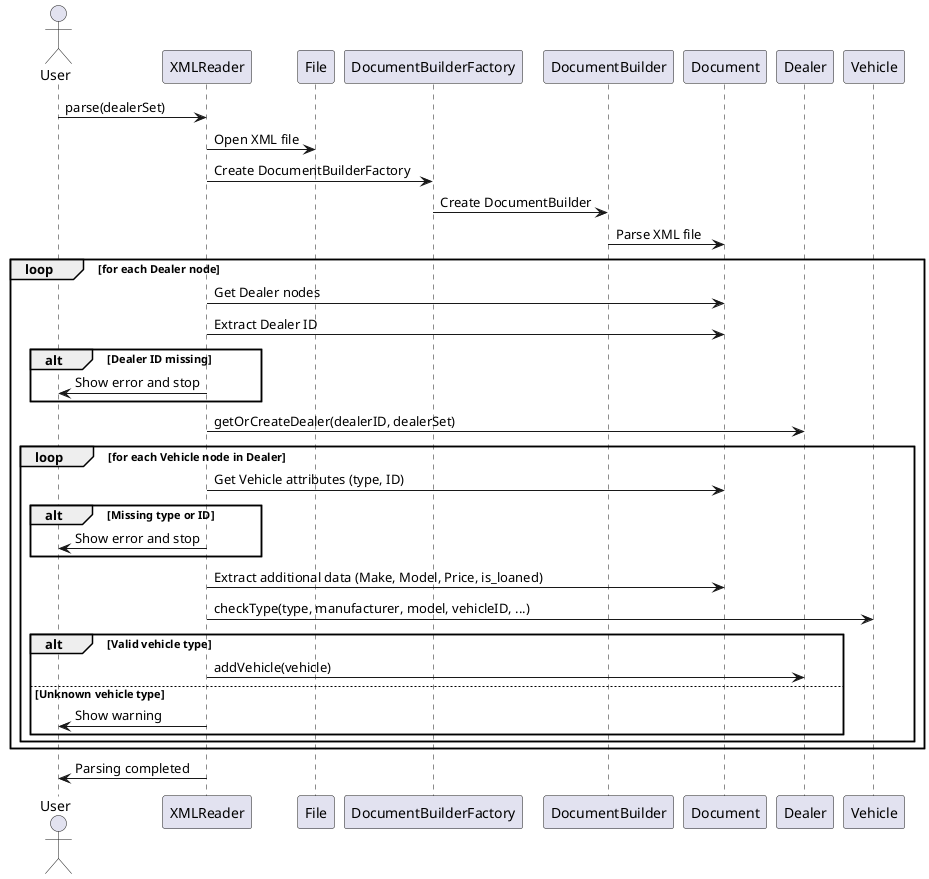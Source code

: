 @startuml
'https://plantuml.com/sequence-diagram

actor User
participant "XMLReader" as XR
participant "File" as F
participant "DocumentBuilderFactory" as DBF
participant "DocumentBuilder" as DB
participant "Document" as DOC
participant "Dealer" as D
participant "Vehicle" as V

User -> XR : parse(dealerSet)
XR -> F : Open XML file
XR -> DBF : Create DocumentBuilderFactory
DBF -> DB : Create DocumentBuilder
DB -> DOC : Parse XML file

loop for each Dealer node
    XR -> DOC : Get Dealer nodes
    XR -> DOC : Extract Dealer ID
    alt Dealer ID missing
        XR -> User : Show error and stop
    end
    XR -> D : getOrCreateDealer(dealerID, dealerSet)

    loop for each Vehicle node in Dealer
        XR -> DOC : Get Vehicle attributes (type, ID)
        alt Missing type or ID
            XR -> User : Show error and stop
        end
        XR -> DOC : Extract additional data (Make, Model, Price, is_loaned)
        XR -> V : checkType(type, manufacturer, model, vehicleID, ...)
        alt Valid vehicle type
            XR -> D : addVehicle(vehicle)
        else Unknown vehicle type
            XR -> User : Show warning
        end
    end
end
XR -> User : Parsing completed



@enduml